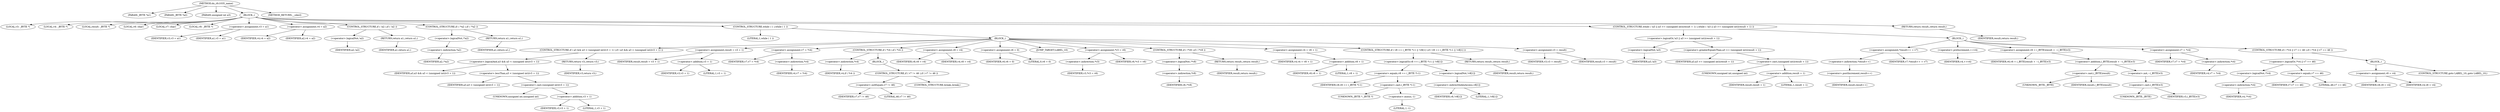 digraph do_rfc1035_name {  
"1000107" [label = "(METHOD,do_rfc1035_name)" ]
"1000108" [label = "(PARAM,_BYTE *a1)" ]
"1000109" [label = "(PARAM,_BYTE *a2)" ]
"1000110" [label = "(PARAM,unsigned int a3)" ]
"1000111" [label = "(BLOCK,,)" ]
"1000112" [label = "(LOCAL,v3: _BYTE *)" ]
"1000113" [label = "(LOCAL,v4: _BYTE *)" ]
"1000114" [label = "(LOCAL,result: _BYTE *)" ]
"1000115" [label = "(LOCAL,v6: char)" ]
"1000116" [label = "(LOCAL,v7: char)" ]
"1000117" [label = "(LOCAL,v8: _BYTE *)" ]
"1000118" [label = "(<operator>.assignment,v3 = a1)" ]
"1000119" [label = "(IDENTIFIER,v3,v3 = a1)" ]
"1000120" [label = "(IDENTIFIER,a1,v3 = a1)" ]
"1000121" [label = "(<operator>.assignment,v4 = a2)" ]
"1000122" [label = "(IDENTIFIER,v4,v4 = a2)" ]
"1000123" [label = "(IDENTIFIER,a2,v4 = a2)" ]
"1000124" [label = "(CONTROL_STRUCTURE,if ( !a2 ),if ( !a2 ))" ]
"1000125" [label = "(<operator>.logicalNot,!a2)" ]
"1000126" [label = "(IDENTIFIER,a2,!a2)" ]
"1000127" [label = "(RETURN,return a1;,return a1;)" ]
"1000128" [label = "(IDENTIFIER,a1,return a1;)" ]
"1000129" [label = "(CONTROL_STRUCTURE,if ( !*a2 ),if ( !*a2 ))" ]
"1000130" [label = "(<operator>.logicalNot,!*a2)" ]
"1000131" [label = "(<operator>.indirection,*a2)" ]
"1000132" [label = "(IDENTIFIER,a2,!*a2)" ]
"1000133" [label = "(RETURN,return a1;,return a1;)" ]
"1000134" [label = "(IDENTIFIER,a1,return a1;)" ]
"1000135" [label = "(CONTROL_STRUCTURE,while ( 1 ),while ( 1 ))" ]
"1000136" [label = "(LITERAL,1,while ( 1 ))" ]
"1000137" [label = "(BLOCK,,)" ]
"1000138" [label = "(CONTROL_STRUCTURE,if ( a3 && a3 < (unsigned int)(v3 + 1) ),if ( a3 && a3 < (unsigned int)(v3 + 1) ))" ]
"1000139" [label = "(<operator>.logicalAnd,a3 && a3 < (unsigned int)(v3 + 1))" ]
"1000140" [label = "(IDENTIFIER,a3,a3 && a3 < (unsigned int)(v3 + 1))" ]
"1000141" [label = "(<operator>.lessThan,a3 < (unsigned int)(v3 + 1))" ]
"1000142" [label = "(IDENTIFIER,a3,a3 < (unsigned int)(v3 + 1))" ]
"1000143" [label = "(<operator>.cast,(unsigned int)(v3 + 1))" ]
"1000144" [label = "(UNKNOWN,unsigned int,unsigned int)" ]
"1000145" [label = "(<operator>.addition,v3 + 1)" ]
"1000146" [label = "(IDENTIFIER,v3,v3 + 1)" ]
"1000147" [label = "(LITERAL,1,v3 + 1)" ]
"1000148" [label = "(RETURN,return v3;,return v3;)" ]
"1000149" [label = "(IDENTIFIER,v3,return v3;)" ]
"1000150" [label = "(<operator>.assignment,result = v3 + 1)" ]
"1000151" [label = "(IDENTIFIER,result,result = v3 + 1)" ]
"1000152" [label = "(<operator>.addition,v3 + 1)" ]
"1000153" [label = "(IDENTIFIER,v3,v3 + 1)" ]
"1000154" [label = "(LITERAL,1,v3 + 1)" ]
"1000155" [label = "(<operator>.assignment,v7 = *v4)" ]
"1000156" [label = "(IDENTIFIER,v7,v7 = *v4)" ]
"1000157" [label = "(<operator>.indirection,*v4)" ]
"1000158" [label = "(IDENTIFIER,v4,v7 = *v4)" ]
"1000159" [label = "(CONTROL_STRUCTURE,if ( *v4 ),if ( *v4 ))" ]
"1000160" [label = "(<operator>.indirection,*v4)" ]
"1000161" [label = "(IDENTIFIER,v4,if ( *v4 ))" ]
"1000162" [label = "(BLOCK,,)" ]
"1000163" [label = "(CONTROL_STRUCTURE,if ( v7 != 46 ),if ( v7 != 46 ))" ]
"1000164" [label = "(<operator>.notEquals,v7 != 46)" ]
"1000165" [label = "(IDENTIFIER,v7,v7 != 46)" ]
"1000166" [label = "(LITERAL,46,v7 != 46)" ]
"1000167" [label = "(CONTROL_STRUCTURE,break;,break;)" ]
"1000168" [label = "(<operator>.assignment,v8 = v4)" ]
"1000169" [label = "(IDENTIFIER,v8,v8 = v4)" ]
"1000170" [label = "(IDENTIFIER,v4,v8 = v4)" ]
"1000171" [label = "(<operator>.assignment,v6 = 0)" ]
"1000172" [label = "(IDENTIFIER,v6,v6 = 0)" ]
"1000173" [label = "(LITERAL,0,v6 = 0)" ]
"1000174" [label = "(JUMP_TARGET,LABEL_10)" ]
"1000175" [label = "(<operator>.assignment,*v3 = v6)" ]
"1000176" [label = "(<operator>.indirection,*v3)" ]
"1000177" [label = "(IDENTIFIER,v3,*v3 = v6)" ]
"1000178" [label = "(IDENTIFIER,v6,*v3 = v6)" ]
"1000179" [label = "(CONTROL_STRUCTURE,if ( !*v8 ),if ( !*v8 ))" ]
"1000180" [label = "(<operator>.logicalNot,!*v8)" ]
"1000181" [label = "(<operator>.indirection,*v8)" ]
"1000182" [label = "(IDENTIFIER,v8,!*v8)" ]
"1000183" [label = "(RETURN,return result;,return result;)" ]
"1000184" [label = "(IDENTIFIER,result,return result;)" ]
"1000185" [label = "(<operator>.assignment,v4 = v8 + 1)" ]
"1000186" [label = "(IDENTIFIER,v4,v4 = v8 + 1)" ]
"1000187" [label = "(<operator>.addition,v8 + 1)" ]
"1000188" [label = "(IDENTIFIER,v8,v8 + 1)" ]
"1000189" [label = "(LITERAL,1,v8 + 1)" ]
"1000190" [label = "(CONTROL_STRUCTURE,if ( v8 == (_BYTE *)-1 || !v8[1] ),if ( v8 == (_BYTE *)-1 || !v8[1] ))" ]
"1000191" [label = "(<operator>.logicalOr,v8 == (_BYTE *)-1 || !v8[1])" ]
"1000192" [label = "(<operator>.equals,v8 == (_BYTE *)-1)" ]
"1000193" [label = "(IDENTIFIER,v8,v8 == (_BYTE *)-1)" ]
"1000194" [label = "(<operator>.cast,(_BYTE *)-1)" ]
"1000195" [label = "(UNKNOWN,_BYTE *,_BYTE *)" ]
"1000196" [label = "(<operator>.minus,-1)" ]
"1000197" [label = "(LITERAL,1,-1)" ]
"1000198" [label = "(<operator>.logicalNot,!v8[1])" ]
"1000199" [label = "(<operator>.indirectIndexAccess,v8[1])" ]
"1000200" [label = "(IDENTIFIER,v8,!v8[1])" ]
"1000201" [label = "(LITERAL,1,!v8[1])" ]
"1000202" [label = "(RETURN,return result;,return result;)" ]
"1000203" [label = "(IDENTIFIER,result,return result;)" ]
"1000204" [label = "(<operator>.assignment,v3 = result)" ]
"1000205" [label = "(IDENTIFIER,v3,v3 = result)" ]
"1000206" [label = "(IDENTIFIER,result,v3 = result)" ]
"1000207" [label = "(CONTROL_STRUCTURE,while ( !a3 || a3 >= (unsigned int)(result + 1) ),while ( !a3 || a3 >= (unsigned int)(result + 1) ))" ]
"1000208" [label = "(<operator>.logicalOr,!a3 || a3 >= (unsigned int)(result + 1))" ]
"1000209" [label = "(<operator>.logicalNot,!a3)" ]
"1000210" [label = "(IDENTIFIER,a3,!a3)" ]
"1000211" [label = "(<operator>.greaterEqualsThan,a3 >= (unsigned int)(result + 1))" ]
"1000212" [label = "(IDENTIFIER,a3,a3 >= (unsigned int)(result + 1))" ]
"1000213" [label = "(<operator>.cast,(unsigned int)(result + 1))" ]
"1000214" [label = "(UNKNOWN,unsigned int,unsigned int)" ]
"1000215" [label = "(<operator>.addition,result + 1)" ]
"1000216" [label = "(IDENTIFIER,result,result + 1)" ]
"1000217" [label = "(LITERAL,1,result + 1)" ]
"1000218" [label = "(BLOCK,,)" ]
"1000219" [label = "(<operator>.assignment,*result++ = v7)" ]
"1000220" [label = "(<operator>.indirection,*result++)" ]
"1000221" [label = "(<operator>.postIncrement,result++)" ]
"1000222" [label = "(IDENTIFIER,result,result++)" ]
"1000223" [label = "(IDENTIFIER,v7,*result++ = v7)" ]
"1000224" [label = "(<operator>.preIncrement,++v4)" ]
"1000225" [label = "(IDENTIFIER,v4,++v4)" ]
"1000226" [label = "(<operator>.assignment,v6 = (_BYTE)result + ~(_BYTE)v3)" ]
"1000227" [label = "(IDENTIFIER,v6,v6 = (_BYTE)result + ~(_BYTE)v3)" ]
"1000228" [label = "(<operator>.addition,(_BYTE)result + ~(_BYTE)v3)" ]
"1000229" [label = "(<operator>.cast,(_BYTE)result)" ]
"1000230" [label = "(UNKNOWN,_BYTE,_BYTE)" ]
"1000231" [label = "(IDENTIFIER,result,(_BYTE)result)" ]
"1000232" [label = "(<operator>.not,~(_BYTE)v3)" ]
"1000233" [label = "(<operator>.cast,(_BYTE)v3)" ]
"1000234" [label = "(UNKNOWN,_BYTE,_BYTE)" ]
"1000235" [label = "(IDENTIFIER,v3,(_BYTE)v3)" ]
"1000236" [label = "(<operator>.assignment,v7 = *v4)" ]
"1000237" [label = "(IDENTIFIER,v7,v7 = *v4)" ]
"1000238" [label = "(<operator>.indirection,*v4)" ]
"1000239" [label = "(IDENTIFIER,v4,v7 = *v4)" ]
"1000240" [label = "(CONTROL_STRUCTURE,if ( !*v4 || v7 == 46 ),if ( !*v4 || v7 == 46 ))" ]
"1000241" [label = "(<operator>.logicalOr,!*v4 || v7 == 46)" ]
"1000242" [label = "(<operator>.logicalNot,!*v4)" ]
"1000243" [label = "(<operator>.indirection,*v4)" ]
"1000244" [label = "(IDENTIFIER,v4,!*v4)" ]
"1000245" [label = "(<operator>.equals,v7 == 46)" ]
"1000246" [label = "(IDENTIFIER,v7,v7 == 46)" ]
"1000247" [label = "(LITERAL,46,v7 == 46)" ]
"1000248" [label = "(BLOCK,,)" ]
"1000249" [label = "(<operator>.assignment,v8 = v4)" ]
"1000250" [label = "(IDENTIFIER,v8,v8 = v4)" ]
"1000251" [label = "(IDENTIFIER,v4,v8 = v4)" ]
"1000252" [label = "(CONTROL_STRUCTURE,goto LABEL_10;,goto LABEL_10;)" ]
"1000253" [label = "(RETURN,return result;,return result;)" ]
"1000254" [label = "(IDENTIFIER,result,return result;)" ]
"1000255" [label = "(METHOD_RETURN,__cdecl)" ]
  "1000107" -> "1000108" 
  "1000107" -> "1000109" 
  "1000107" -> "1000110" 
  "1000107" -> "1000111" 
  "1000107" -> "1000255" 
  "1000111" -> "1000112" 
  "1000111" -> "1000113" 
  "1000111" -> "1000114" 
  "1000111" -> "1000115" 
  "1000111" -> "1000116" 
  "1000111" -> "1000117" 
  "1000111" -> "1000118" 
  "1000111" -> "1000121" 
  "1000111" -> "1000124" 
  "1000111" -> "1000129" 
  "1000111" -> "1000135" 
  "1000111" -> "1000207" 
  "1000111" -> "1000253" 
  "1000118" -> "1000119" 
  "1000118" -> "1000120" 
  "1000121" -> "1000122" 
  "1000121" -> "1000123" 
  "1000124" -> "1000125" 
  "1000124" -> "1000127" 
  "1000125" -> "1000126" 
  "1000127" -> "1000128" 
  "1000129" -> "1000130" 
  "1000129" -> "1000133" 
  "1000130" -> "1000131" 
  "1000131" -> "1000132" 
  "1000133" -> "1000134" 
  "1000135" -> "1000136" 
  "1000135" -> "1000137" 
  "1000137" -> "1000138" 
  "1000137" -> "1000150" 
  "1000137" -> "1000155" 
  "1000137" -> "1000159" 
  "1000137" -> "1000168" 
  "1000137" -> "1000171" 
  "1000137" -> "1000174" 
  "1000137" -> "1000175" 
  "1000137" -> "1000179" 
  "1000137" -> "1000185" 
  "1000137" -> "1000190" 
  "1000137" -> "1000204" 
  "1000138" -> "1000139" 
  "1000138" -> "1000148" 
  "1000139" -> "1000140" 
  "1000139" -> "1000141" 
  "1000141" -> "1000142" 
  "1000141" -> "1000143" 
  "1000143" -> "1000144" 
  "1000143" -> "1000145" 
  "1000145" -> "1000146" 
  "1000145" -> "1000147" 
  "1000148" -> "1000149" 
  "1000150" -> "1000151" 
  "1000150" -> "1000152" 
  "1000152" -> "1000153" 
  "1000152" -> "1000154" 
  "1000155" -> "1000156" 
  "1000155" -> "1000157" 
  "1000157" -> "1000158" 
  "1000159" -> "1000160" 
  "1000159" -> "1000162" 
  "1000160" -> "1000161" 
  "1000162" -> "1000163" 
  "1000163" -> "1000164" 
  "1000163" -> "1000167" 
  "1000164" -> "1000165" 
  "1000164" -> "1000166" 
  "1000168" -> "1000169" 
  "1000168" -> "1000170" 
  "1000171" -> "1000172" 
  "1000171" -> "1000173" 
  "1000175" -> "1000176" 
  "1000175" -> "1000178" 
  "1000176" -> "1000177" 
  "1000179" -> "1000180" 
  "1000179" -> "1000183" 
  "1000180" -> "1000181" 
  "1000181" -> "1000182" 
  "1000183" -> "1000184" 
  "1000185" -> "1000186" 
  "1000185" -> "1000187" 
  "1000187" -> "1000188" 
  "1000187" -> "1000189" 
  "1000190" -> "1000191" 
  "1000190" -> "1000202" 
  "1000191" -> "1000192" 
  "1000191" -> "1000198" 
  "1000192" -> "1000193" 
  "1000192" -> "1000194" 
  "1000194" -> "1000195" 
  "1000194" -> "1000196" 
  "1000196" -> "1000197" 
  "1000198" -> "1000199" 
  "1000199" -> "1000200" 
  "1000199" -> "1000201" 
  "1000202" -> "1000203" 
  "1000204" -> "1000205" 
  "1000204" -> "1000206" 
  "1000207" -> "1000208" 
  "1000207" -> "1000218" 
  "1000208" -> "1000209" 
  "1000208" -> "1000211" 
  "1000209" -> "1000210" 
  "1000211" -> "1000212" 
  "1000211" -> "1000213" 
  "1000213" -> "1000214" 
  "1000213" -> "1000215" 
  "1000215" -> "1000216" 
  "1000215" -> "1000217" 
  "1000218" -> "1000219" 
  "1000218" -> "1000224" 
  "1000218" -> "1000226" 
  "1000218" -> "1000236" 
  "1000218" -> "1000240" 
  "1000219" -> "1000220" 
  "1000219" -> "1000223" 
  "1000220" -> "1000221" 
  "1000221" -> "1000222" 
  "1000224" -> "1000225" 
  "1000226" -> "1000227" 
  "1000226" -> "1000228" 
  "1000228" -> "1000229" 
  "1000228" -> "1000232" 
  "1000229" -> "1000230" 
  "1000229" -> "1000231" 
  "1000232" -> "1000233" 
  "1000233" -> "1000234" 
  "1000233" -> "1000235" 
  "1000236" -> "1000237" 
  "1000236" -> "1000238" 
  "1000238" -> "1000239" 
  "1000240" -> "1000241" 
  "1000240" -> "1000248" 
  "1000241" -> "1000242" 
  "1000241" -> "1000245" 
  "1000242" -> "1000243" 
  "1000243" -> "1000244" 
  "1000245" -> "1000246" 
  "1000245" -> "1000247" 
  "1000248" -> "1000249" 
  "1000248" -> "1000252" 
  "1000249" -> "1000250" 
  "1000249" -> "1000251" 
  "1000253" -> "1000254" 
}
